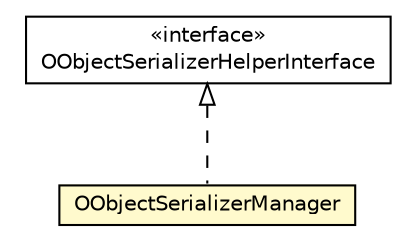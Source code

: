 #!/usr/local/bin/dot
#
# Class diagram 
# Generated by UMLGraph version R5_6-24-gf6e263 (http://www.umlgraph.org/)
#

digraph G {
	edge [fontname="Helvetica",fontsize=10,labelfontname="Helvetica",labelfontsize=10];
	node [fontname="Helvetica",fontsize=10,shape=plaintext];
	nodesep=0.25;
	ranksep=0.5;
	// com.orientechnologies.orient.core.serialization.serializer.object.OObjectSerializerHelperInterface
	c2679440 [label=<<table title="com.orientechnologies.orient.core.serialization.serializer.object.OObjectSerializerHelperInterface" border="0" cellborder="1" cellspacing="0" cellpadding="2" port="p" href="../../core/serialization/serializer/object/OObjectSerializerHelperInterface.html">
		<tr><td><table border="0" cellspacing="0" cellpadding="1">
<tr><td align="center" balign="center"> &#171;interface&#187; </td></tr>
<tr><td align="center" balign="center"> OObjectSerializerHelperInterface </td></tr>
		</table></td></tr>
		</table>>, URL="../../core/serialization/serializer/object/OObjectSerializerHelperInterface.html", fontname="Helvetica", fontcolor="black", fontsize=10.0];
	// com.orientechnologies.orient.object.serialization.OObjectSerializerManager
	c2679934 [label=<<table title="com.orientechnologies.orient.object.serialization.OObjectSerializerManager" border="0" cellborder="1" cellspacing="0" cellpadding="2" port="p" bgcolor="lemonChiffon" href="./OObjectSerializerManager.html">
		<tr><td><table border="0" cellspacing="0" cellpadding="1">
<tr><td align="center" balign="center"> OObjectSerializerManager </td></tr>
		</table></td></tr>
		</table>>, URL="./OObjectSerializerManager.html", fontname="Helvetica", fontcolor="black", fontsize=10.0];
	//com.orientechnologies.orient.object.serialization.OObjectSerializerManager implements com.orientechnologies.orient.core.serialization.serializer.object.OObjectSerializerHelperInterface
	c2679440:p -> c2679934:p [dir=back,arrowtail=empty,style=dashed];
}

